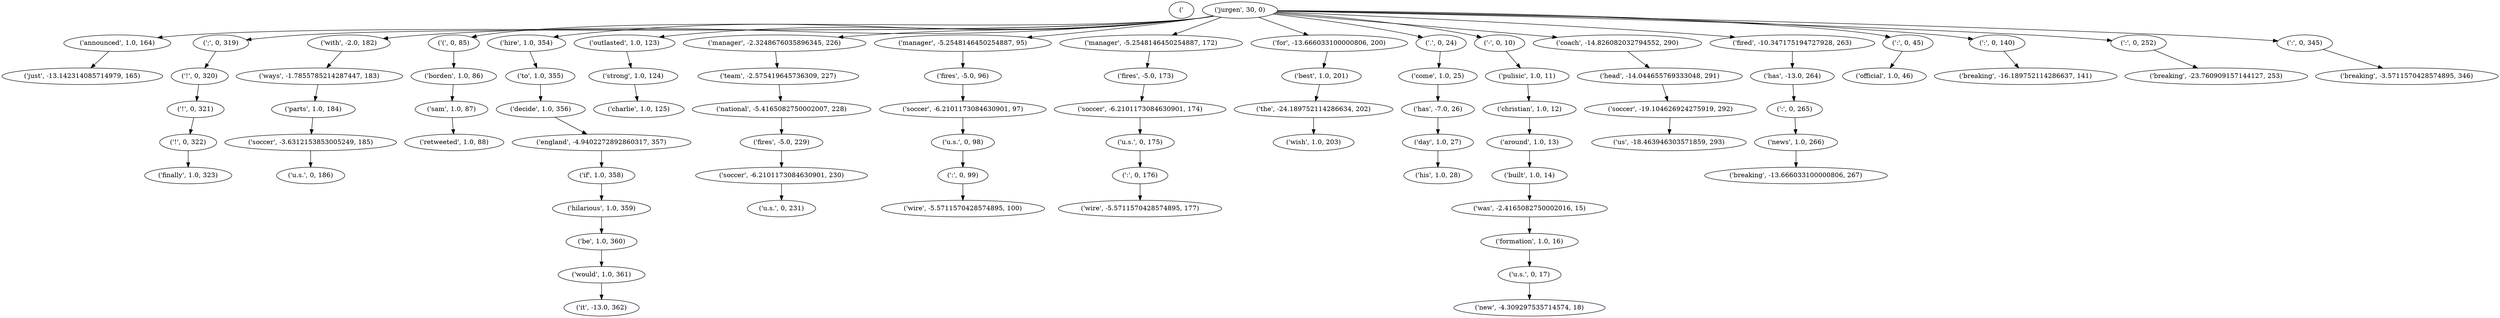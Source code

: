 strict digraph "" {
"('";
"('just', -13.142314085714979, 165)";
"('!', 0, 321)";
"('announced', 1.0, 164)";
"(';', 0, 319)";
"('";
"('fires', -5.0, 96)";
"('new', -4.309297535714574, 18)";
"('with', -2.0, 182)";
"('christian', 1.0, 12)";
"('(', 0, 85)";
"('come', 1.0, 25)";
"('hire', 1.0, 354)";
"('fires', -5.0, 173)";
"('!', 0, 322)";
"('around', 1.0, 13)";
"('borden', 1.0, 86)";
"('wire', -5.5711570428574895, 177)";
"('soccer', -19.104626924275919, 292)";
"('soccer', -6.2101173084630901, 174)";
"('be', 1.0, 360)";
"('outlasted', 1.0, 123)";
"('manager', -2.3248676035896345, 226)";
"('pulisic', 1.0, 11)";
"('soccer', -6.2101173084630901, 230)";
"('his', 1.0, 28)";
"('has', -13.0, 264)";
"('manager', -5.2548146450254887, 95)";
"('soccer', -6.2101173084630901, 97)";
"('us', -18.463946303571859, 293)";
"('head', -14.044655769333048, 291)";
"('if', 1.0, 358)";
"('built', 1.0, 14)";
"('manager', -5.2548146450254887, 172)";
"('!', 0, 320)";
"('parts', 1.0, 184)";
"('for', -13.666033100000806, 200)";
"('it', -13.0, 362)";
"('national', -5.4165082750002007, 228)";
"('breaking', -3.5711570428574895, 346)";
"('finally', 1.0, 323)";
"('soccer', -3.6312153853005249, 185)";
"('has', -7.0, 26)";
"('day', 1.0, 27)";
"('jurgen', 30, 0)";
"('";
"('u.s.', 0, 175)";
"('sam', 1.0, 87)";
"('.', 0, 24)";
"('was', -2.4165082750002016, 15)";
"('formation', 1.0, 16)";
"('-', 0, 10)";
"('charlie', 1.0, 125)";
"('best', 1.0, 201)";
"('";
"('the', -24.189752114286634, 202)";
"('u.s.', 0, 231)";
"('ways', -1.7855785214287447, 183)";
"('official', 1.0, 46)";
"('breaking', -13.666033100000806, 267)";
"('to', 1.0, 355)";
"('coach', -14.826082032794552, 290)";
"('hilarious', 1.0, 359)";
"('";
"('";
"('fired', -10.347175194727928, 263)";
"('";
"('wire', -5.5711570428574895, 100)";
"('u.s.', 0, 98)";
"('wish', 1.0, 203)";
"('fires', -5.0, 229)";
"('breaking', -16.189752114286637, 141)";
"('retweeted', 1.0, 88)";
"('u.s.', 0, 17)";
"('england', -4.9402272892860317, 357)";
"('u.s.', 0, 186)";
"('strong', 1.0, 124)";
"('decide', 1.0, 356)";
"('breaking', -23.760909157144127, 253)";
"('news', 1.0, 266)";
"('would', 1.0, 361)";
"('team', -2.575419645736309, 227)";
"(':', 0, 45)" -> "('official', 1.0, 46)";
"('!', 0, 321)" -> "('!', 0, 322)";
"('announced', 1.0, 164)" -> "('just', -13.142314085714979, 165)";
"(';', 0, 319)" -> "('!', 0, 320)";
"(':', 0, 99)" -> "('wire', -5.5711570428574895, 100)";
"('fires', -5.0, 96)" -> "('soccer', -6.2101173084630901, 97)";
"('with', -2.0, 182)" -> "('ways', -1.7855785214287447, 183)";
"('christian', 1.0, 12)" -> "('around', 1.0, 13)";
"('(', 0, 85)" -> "('borden', 1.0, 86)";
"('come', 1.0, 25)" -> "('has', -7.0, 26)";
"('hire', 1.0, 354)" -> "('to', 1.0, 355)";
"('fires', -5.0, 173)" -> "('soccer', -6.2101173084630901, 174)";
"('!', 0, 322)" -> "('finally', 1.0, 323)";
"('around', 1.0, 13)" -> "('built', 1.0, 14)";
"('borden', 1.0, 86)" -> "('sam', 1.0, 87)";
"('soccer', -19.104626924275919, 292)" -> "('us', -18.463946303571859, 293)";
"('soccer', -6.2101173084630901, 174)" -> "('u.s.', 0, 175)";
"('be', 1.0, 360)" -> "('would', 1.0, 361)";
"('outlasted', 1.0, 123)" -> "('strong', 1.0, 124)";
"('manager', -2.3248676035896345, 226)" -> "('team', -2.575419645736309, 227)";
"('pulisic', 1.0, 11)" -> "('christian', 1.0, 12)";
"('soccer', -6.2101173084630901, 230)" -> "('u.s.', 0, 231)";
"('has', -13.0, 264)" -> "(':', 0, 265)";
"('manager', -5.2548146450254887, 95)" -> "('fires', -5.0, 96)";
"('soccer', -6.2101173084630901, 97)" -> "('u.s.', 0, 98)";
"('head', -14.044655769333048, 291)" -> "('soccer', -19.104626924275919, 292)";
"('if', 1.0, 358)" -> "('hilarious', 1.0, 359)";
"('built', 1.0, 14)" -> "('was', -2.4165082750002016, 15)";
"('manager', -5.2548146450254887, 172)" -> "('fires', -5.0, 173)";
"('!', 0, 320)" -> "('!', 0, 321)";
"('parts', 1.0, 184)" -> "('soccer', -3.6312153853005249, 185)";
"('for', -13.666033100000806, 200)" -> "('best', 1.0, 201)";
"('national', -5.4165082750002007, 228)" -> "('fires', -5.0, 229)";
"('soccer', -3.6312153853005249, 185)" -> "('u.s.', 0, 186)";
"('has', -7.0, 26)" -> "('day', 1.0, 27)";
"('day', 1.0, 27)" -> "('his', 1.0, 28)";
"('jurgen', 30, 0)" -> "(':', 0, 45)";
"('jurgen', 30, 0)" -> "('outlasted', 1.0, 123)";
"('jurgen', 30, 0)" -> "(';', 0, 319)";
"('jurgen', 30, 0)" -> "('manager', -2.3248676035896345, 226)";
"('jurgen', 30, 0)" -> "(':', 0, 140)";
"('jurgen', 30, 0)" -> "('with', -2.0, 182)";
"('jurgen', 30, 0)" -> "('fired', -10.347175194727928, 263)";
"('jurgen', 30, 0)" -> "('coach', -14.826082032794552, 290)";
"('jurgen', 30, 0)" -> "('manager', -5.2548146450254887, 95)";
"('jurgen', 30, 0)" -> "('.', 0, 24)";
"('jurgen', 30, 0)" -> "('(', 0, 85)";
"('jurgen', 30, 0)" -> "('-', 0, 10)";
"('jurgen', 30, 0)" -> "('announced', 1.0, 164)";
"('jurgen', 30, 0)" -> "('for', -13.666033100000806, 200)";
"('jurgen', 30, 0)" -> "('manager', -5.2548146450254887, 172)";
"('jurgen', 30, 0)" -> "(':', 0, 252)";
"('jurgen', 30, 0)" -> "('hire', 1.0, 354)";
"('jurgen', 30, 0)" -> "(':', 0, 345)";
"(':', 0, 345)" -> "('breaking', -3.5711570428574895, 346)";
"('u.s.', 0, 175)" -> "(':', 0, 176)";
"('sam', 1.0, 87)" -> "('retweeted', 1.0, 88)";
"('.', 0, 24)" -> "('come', 1.0, 25)";
"('was', -2.4165082750002016, 15)" -> "('formation', 1.0, 16)";
"('formation', 1.0, 16)" -> "('u.s.', 0, 17)";
"('-', 0, 10)" -> "('pulisic', 1.0, 11)";
"('best', 1.0, 201)" -> "('the', -24.189752114286634, 202)";
"(':', 0, 252)" -> "('breaking', -23.760909157144127, 253)";
"('the', -24.189752114286634, 202)" -> "('wish', 1.0, 203)";
"('ways', -1.7855785214287447, 183)" -> "('parts', 1.0, 184)";
"('to', 1.0, 355)" -> "('decide', 1.0, 356)";
"('coach', -14.826082032794552, 290)" -> "('head', -14.044655769333048, 291)";
"('hilarious', 1.0, 359)" -> "('be', 1.0, 360)";
"(':', 0, 140)" -> "('breaking', -16.189752114286637, 141)";
"(':', 0, 265)" -> "('news', 1.0, 266)";
"('fired', -10.347175194727928, 263)" -> "('has', -13.0, 264)";
"(':', 0, 176)" -> "('wire', -5.5711570428574895, 177)";
"('u.s.', 0, 98)" -> "(':', 0, 99)";
"('fires', -5.0, 229)" -> "('soccer', -6.2101173084630901, 230)";
"('u.s.', 0, 17)" -> "('new', -4.309297535714574, 18)";
"('england', -4.9402272892860317, 357)" -> "('if', 1.0, 358)";
"('strong', 1.0, 124)" -> "('charlie', 1.0, 125)";
"('decide', 1.0, 356)" -> "('england', -4.9402272892860317, 357)";
"('news', 1.0, 266)" -> "('breaking', -13.666033100000806, 267)";
"('would', 1.0, 361)" -> "('it', -13.0, 362)";
"('team', -2.575419645736309, 227)" -> "('national', -5.4165082750002007, 228)";
}
